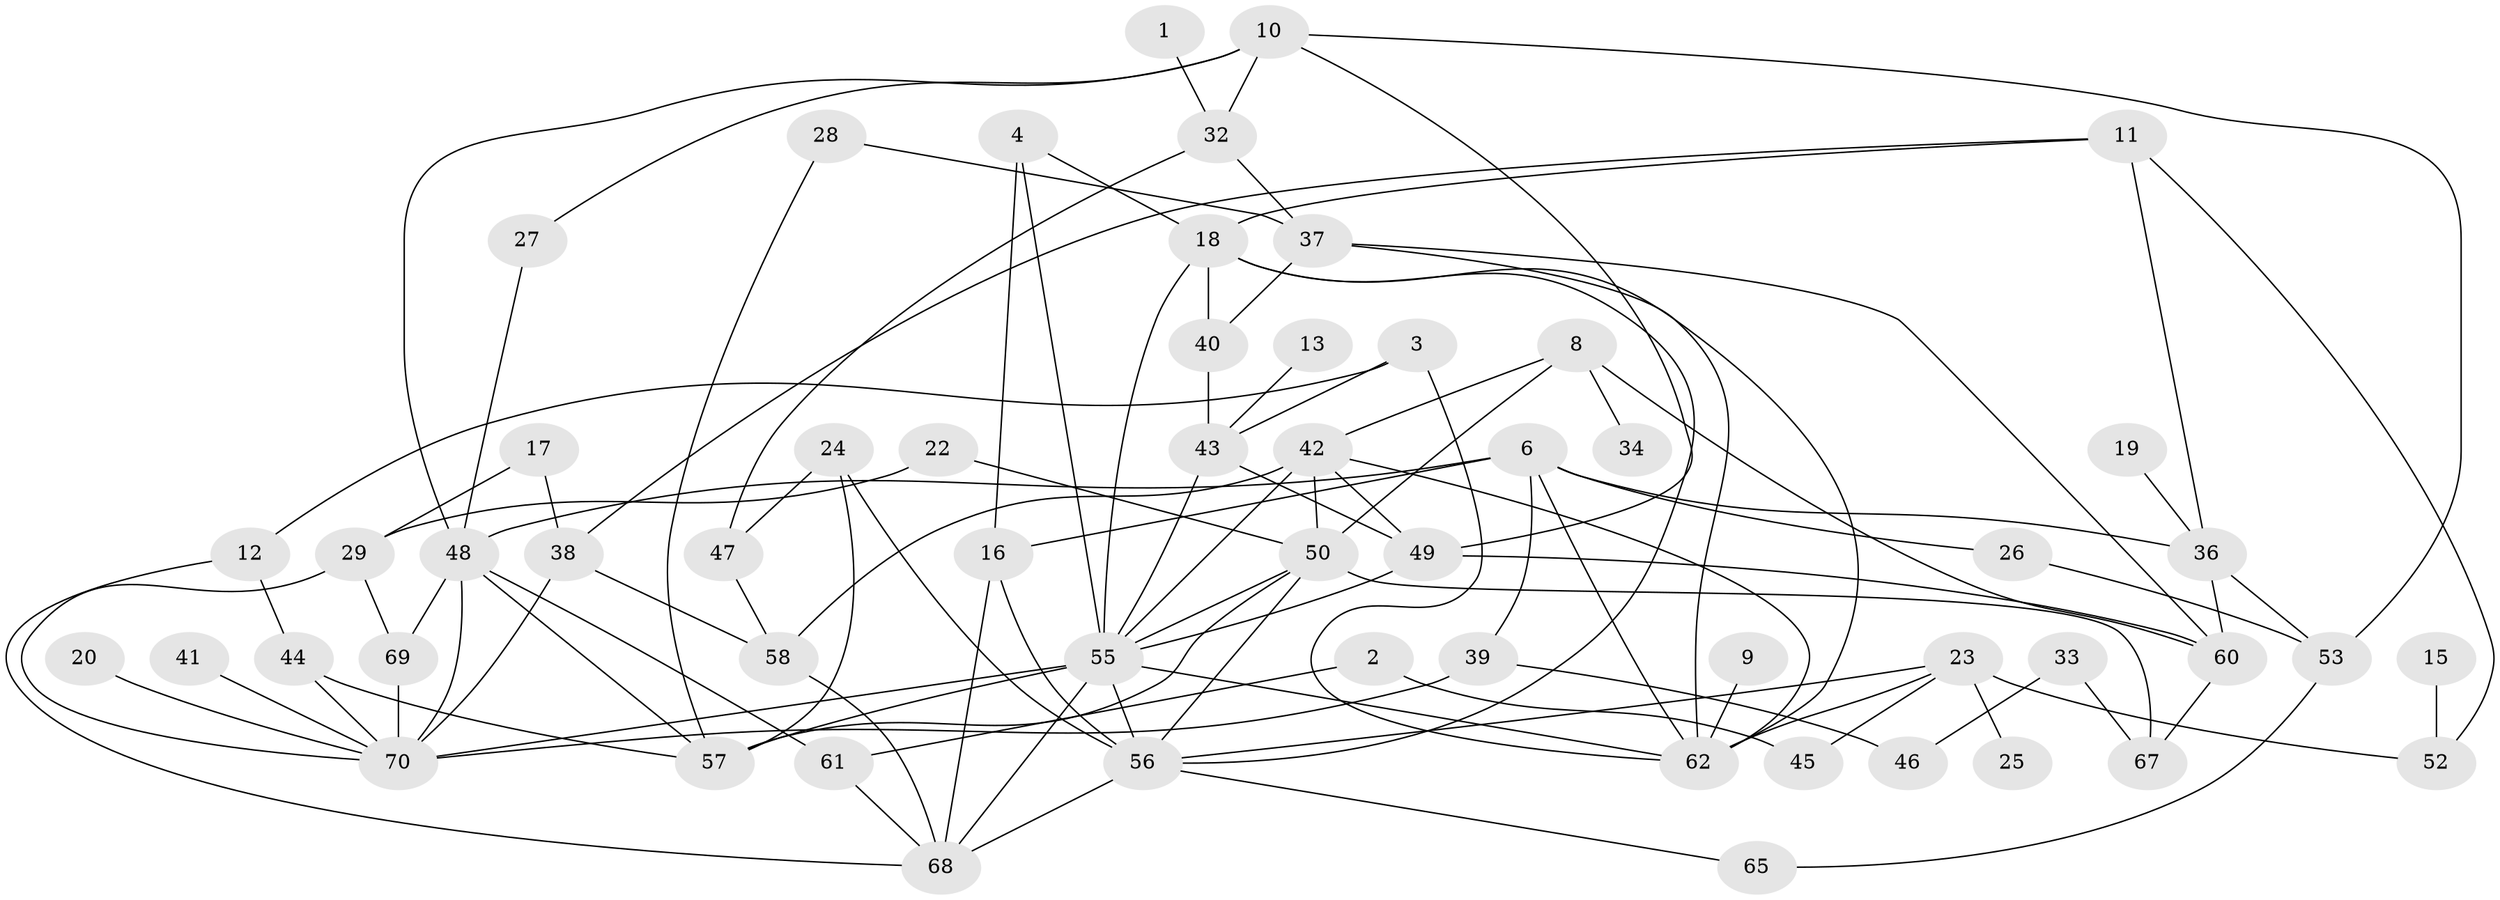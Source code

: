 // original degree distribution, {1: 0.1510791366906475, 4: 0.17266187050359713, 5: 0.05755395683453238, 2: 0.2949640287769784, 3: 0.2014388489208633, 6: 0.03597122302158273, 0: 0.07913669064748201, 7: 0.007194244604316547}
// Generated by graph-tools (version 1.1) at 2025/49/03/09/25 03:49:15]
// undirected, 57 vertices, 106 edges
graph export_dot {
graph [start="1"]
  node [color=gray90,style=filled];
  1;
  2;
  3;
  4;
  6;
  8;
  9;
  10;
  11;
  12;
  13;
  15;
  16;
  17;
  18;
  19;
  20;
  22;
  23;
  24;
  25;
  26;
  27;
  28;
  29;
  32;
  33;
  34;
  36;
  37;
  38;
  39;
  40;
  41;
  42;
  43;
  44;
  45;
  46;
  47;
  48;
  49;
  50;
  52;
  53;
  55;
  56;
  57;
  58;
  60;
  61;
  62;
  65;
  67;
  68;
  69;
  70;
  1 -- 32 [weight=1.0];
  2 -- 45 [weight=1.0];
  2 -- 61 [weight=1.0];
  3 -- 12 [weight=1.0];
  3 -- 43 [weight=1.0];
  3 -- 62 [weight=1.0];
  4 -- 16 [weight=1.0];
  4 -- 18 [weight=1.0];
  4 -- 55 [weight=1.0];
  6 -- 16 [weight=1.0];
  6 -- 26 [weight=1.0];
  6 -- 36 [weight=1.0];
  6 -- 39 [weight=1.0];
  6 -- 48 [weight=1.0];
  6 -- 62 [weight=1.0];
  8 -- 34 [weight=1.0];
  8 -- 42 [weight=1.0];
  8 -- 50 [weight=1.0];
  8 -- 60 [weight=1.0];
  9 -- 62 [weight=2.0];
  10 -- 27 [weight=1.0];
  10 -- 32 [weight=1.0];
  10 -- 48 [weight=1.0];
  10 -- 49 [weight=1.0];
  10 -- 53 [weight=1.0];
  11 -- 18 [weight=1.0];
  11 -- 36 [weight=1.0];
  11 -- 38 [weight=1.0];
  11 -- 52 [weight=1.0];
  12 -- 44 [weight=1.0];
  12 -- 68 [weight=1.0];
  13 -- 43 [weight=1.0];
  15 -- 52 [weight=1.0];
  16 -- 56 [weight=1.0];
  16 -- 68 [weight=1.0];
  17 -- 29 [weight=1.0];
  17 -- 38 [weight=1.0];
  18 -- 40 [weight=1.0];
  18 -- 55 [weight=1.0];
  18 -- 56 [weight=1.0];
  18 -- 62 [weight=1.0];
  19 -- 36 [weight=1.0];
  20 -- 70 [weight=1.0];
  22 -- 29 [weight=1.0];
  22 -- 50 [weight=1.0];
  23 -- 25 [weight=1.0];
  23 -- 45 [weight=1.0];
  23 -- 52 [weight=1.0];
  23 -- 56 [weight=1.0];
  23 -- 62 [weight=1.0];
  24 -- 47 [weight=1.0];
  24 -- 56 [weight=1.0];
  24 -- 57 [weight=1.0];
  26 -- 53 [weight=1.0];
  27 -- 48 [weight=1.0];
  28 -- 37 [weight=1.0];
  28 -- 57 [weight=1.0];
  29 -- 69 [weight=1.0];
  29 -- 70 [weight=1.0];
  32 -- 37 [weight=1.0];
  32 -- 47 [weight=1.0];
  33 -- 46 [weight=1.0];
  33 -- 67 [weight=1.0];
  36 -- 53 [weight=1.0];
  36 -- 60 [weight=1.0];
  37 -- 40 [weight=1.0];
  37 -- 60 [weight=1.0];
  37 -- 62 [weight=1.0];
  38 -- 58 [weight=1.0];
  38 -- 70 [weight=1.0];
  39 -- 46 [weight=1.0];
  39 -- 70 [weight=1.0];
  40 -- 43 [weight=1.0];
  41 -- 70 [weight=1.0];
  42 -- 49 [weight=1.0];
  42 -- 50 [weight=1.0];
  42 -- 55 [weight=1.0];
  42 -- 58 [weight=1.0];
  42 -- 62 [weight=1.0];
  43 -- 49 [weight=1.0];
  43 -- 55 [weight=1.0];
  44 -- 57 [weight=1.0];
  44 -- 70 [weight=1.0];
  47 -- 58 [weight=1.0];
  48 -- 57 [weight=1.0];
  48 -- 61 [weight=1.0];
  48 -- 69 [weight=1.0];
  48 -- 70 [weight=1.0];
  49 -- 55 [weight=1.0];
  49 -- 60 [weight=2.0];
  50 -- 55 [weight=1.0];
  50 -- 56 [weight=1.0];
  50 -- 57 [weight=1.0];
  50 -- 67 [weight=2.0];
  53 -- 65 [weight=1.0];
  55 -- 56 [weight=1.0];
  55 -- 57 [weight=1.0];
  55 -- 62 [weight=1.0];
  55 -- 68 [weight=1.0];
  55 -- 70 [weight=1.0];
  56 -- 65 [weight=1.0];
  56 -- 68 [weight=1.0];
  58 -- 68 [weight=1.0];
  60 -- 67 [weight=1.0];
  61 -- 68 [weight=1.0];
  69 -- 70 [weight=1.0];
}
